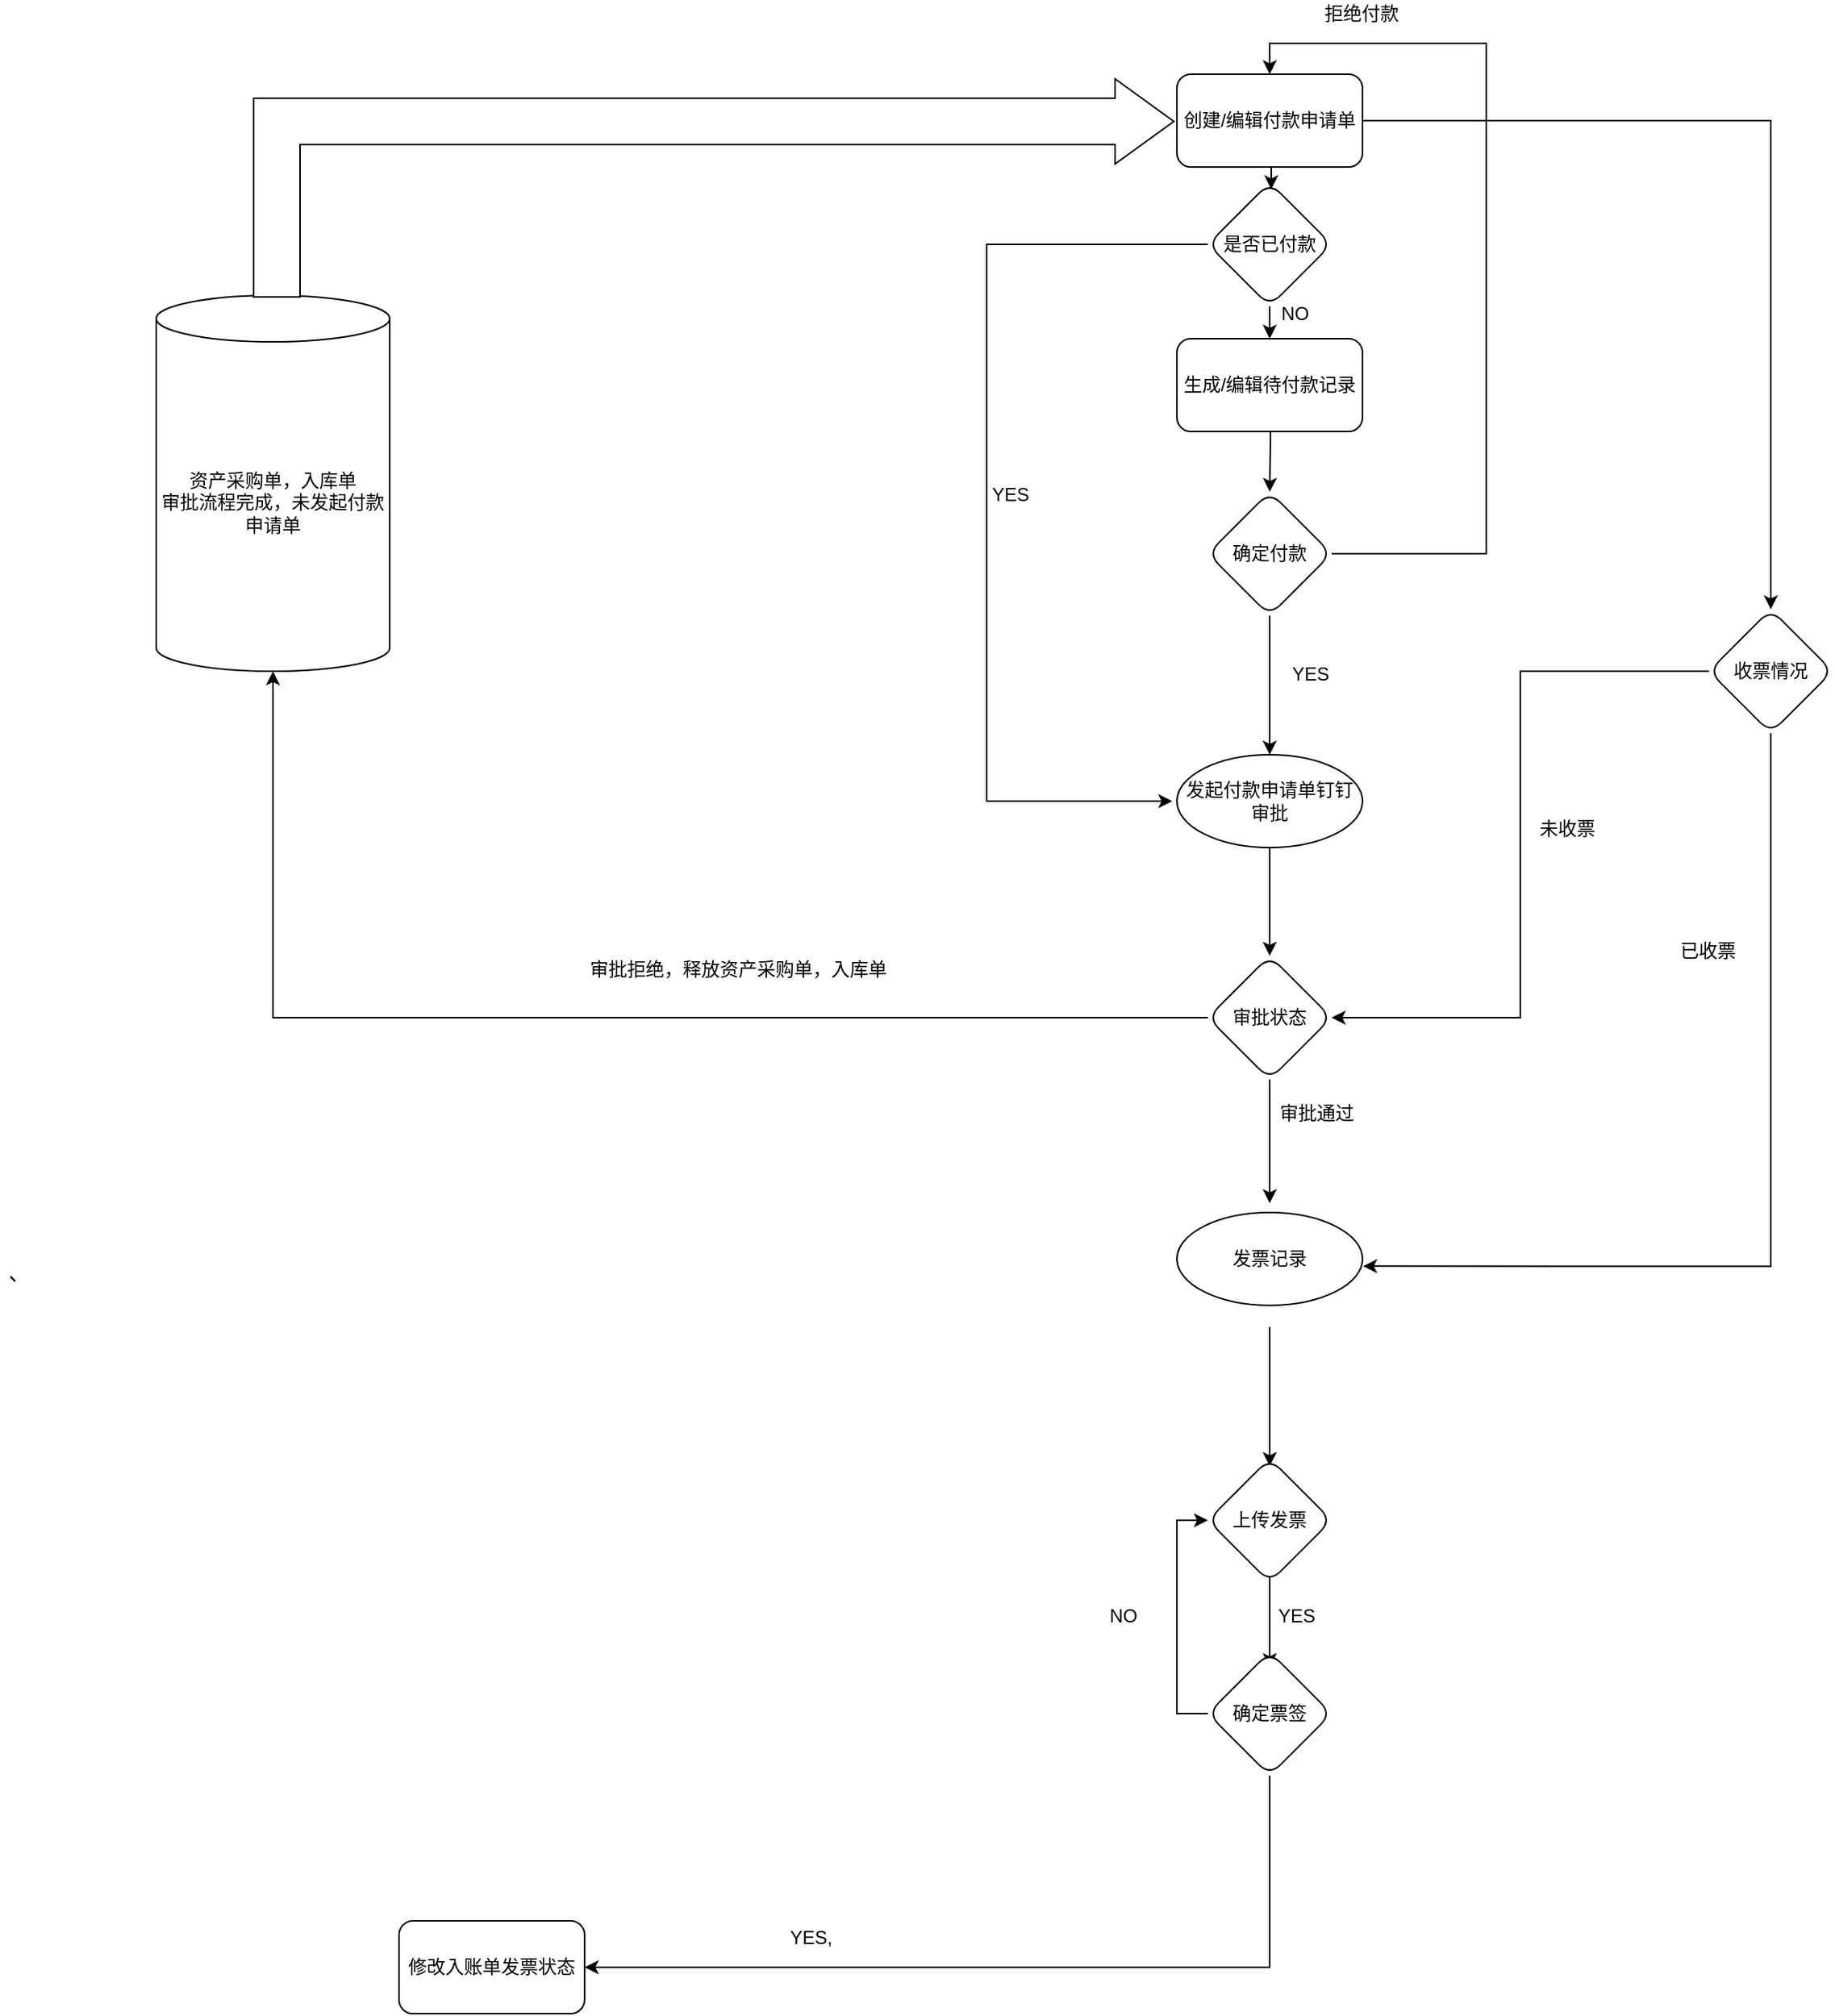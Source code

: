 <mxfile version="16.6.7" type="github">
  <diagram id="C5RBs43oDa-KdzZeNtuy" name="Page-1">
    <mxGraphModel dx="2416" dy="800" grid="0" gridSize="10" guides="1" tooltips="1" connect="1" arrows="1" fold="1" page="0" pageScale="1" pageWidth="827" pageHeight="1169" math="0" shadow="0">
      <root>
        <mxCell id="WIyWlLk6GJQsqaUBKTNV-0" />
        <mxCell id="WIyWlLk6GJQsqaUBKTNV-1" parent="WIyWlLk6GJQsqaUBKTNV-0" />
        <mxCell id="cy9fZc_ROtudFbPBsR4I-3" value="资产采购单，入库单&lt;br&gt;审批流程完成，未发起付款申请单" style="shape=cylinder3;whiteSpace=wrap;html=1;boundedLbl=1;backgroundOutline=1;size=15;" vertex="1" parent="WIyWlLk6GJQsqaUBKTNV-1">
          <mxGeometry x="-446" y="286" width="151" height="243" as="geometry" />
        </mxCell>
        <mxCell id="cy9fZc_ROtudFbPBsR4I-40" value="" style="edgeStyle=orthogonalEdgeStyle;rounded=0;orthogonalLoop=1;jettySize=auto;html=1;" edge="1" parent="WIyWlLk6GJQsqaUBKTNV-1" source="cy9fZc_ROtudFbPBsR4I-4" target="cy9fZc_ROtudFbPBsR4I-39">
          <mxGeometry relative="1" as="geometry" />
        </mxCell>
        <mxCell id="cy9fZc_ROtudFbPBsR4I-66" style="edgeStyle=orthogonalEdgeStyle;rounded=0;orthogonalLoop=1;jettySize=auto;html=1;exitX=0.5;exitY=1;exitDx=0;exitDy=0;entryX=0.512;entryY=0.055;entryDx=0;entryDy=0;entryPerimeter=0;" edge="1" parent="WIyWlLk6GJQsqaUBKTNV-1" source="cy9fZc_ROtudFbPBsR4I-4" target="cy9fZc_ROtudFbPBsR4I-60">
          <mxGeometry relative="1" as="geometry" />
        </mxCell>
        <mxCell id="cy9fZc_ROtudFbPBsR4I-4" value="创建/编辑付款申请单" style="rounded=1;whiteSpace=wrap;html=1;" vertex="1" parent="WIyWlLk6GJQsqaUBKTNV-1">
          <mxGeometry x="214" y="143" width="120" height="60" as="geometry" />
        </mxCell>
        <mxCell id="cy9fZc_ROtudFbPBsR4I-10" value="" style="edgeStyle=orthogonalEdgeStyle;rounded=0;orthogonalLoop=1;jettySize=auto;html=1;" edge="1" parent="WIyWlLk6GJQsqaUBKTNV-1" target="cy9fZc_ROtudFbPBsR4I-9">
          <mxGeometry relative="1" as="geometry">
            <mxPoint x="274" y="343" as="sourcePoint" />
          </mxGeometry>
        </mxCell>
        <mxCell id="cy9fZc_ROtudFbPBsR4I-12" value="" style="edgeStyle=orthogonalEdgeStyle;rounded=0;orthogonalLoop=1;jettySize=auto;html=1;" edge="1" parent="WIyWlLk6GJQsqaUBKTNV-1" source="cy9fZc_ROtudFbPBsR4I-9" target="cy9fZc_ROtudFbPBsR4I-11">
          <mxGeometry relative="1" as="geometry" />
        </mxCell>
        <mxCell id="cy9fZc_ROtudFbPBsR4I-56" style="edgeStyle=orthogonalEdgeStyle;rounded=0;orthogonalLoop=1;jettySize=auto;html=1;exitX=1;exitY=0.5;exitDx=0;exitDy=0;entryX=0.5;entryY=0;entryDx=0;entryDy=0;" edge="1" parent="WIyWlLk6GJQsqaUBKTNV-1" source="cy9fZc_ROtudFbPBsR4I-9" target="cy9fZc_ROtudFbPBsR4I-4">
          <mxGeometry relative="1" as="geometry">
            <mxPoint x="410.63" y="291.444" as="targetPoint" />
            <Array as="points">
              <mxPoint x="414" y="453" />
              <mxPoint x="414" y="123" />
              <mxPoint x="274" y="123" />
            </Array>
          </mxGeometry>
        </mxCell>
        <mxCell id="cy9fZc_ROtudFbPBsR4I-9" value="确定付款" style="rhombus;whiteSpace=wrap;html=1;rounded=1;" vertex="1" parent="WIyWlLk6GJQsqaUBKTNV-1">
          <mxGeometry x="234" y="413" width="80" height="80" as="geometry" />
        </mxCell>
        <mxCell id="cy9fZc_ROtudFbPBsR4I-14" value="" style="edgeStyle=orthogonalEdgeStyle;rounded=0;orthogonalLoop=1;jettySize=auto;html=1;" edge="1" parent="WIyWlLk6GJQsqaUBKTNV-1" source="cy9fZc_ROtudFbPBsR4I-11" target="cy9fZc_ROtudFbPBsR4I-13">
          <mxGeometry relative="1" as="geometry" />
        </mxCell>
        <mxCell id="cy9fZc_ROtudFbPBsR4I-11" value="发起付款申请单钉钉审批" style="ellipse;whiteSpace=wrap;html=1;rounded=1;" vertex="1" parent="WIyWlLk6GJQsqaUBKTNV-1">
          <mxGeometry x="214" y="583" width="120" height="60" as="geometry" />
        </mxCell>
        <mxCell id="cy9fZc_ROtudFbPBsR4I-20" value="" style="edgeStyle=orthogonalEdgeStyle;rounded=0;orthogonalLoop=1;jettySize=auto;html=1;" edge="1" parent="WIyWlLk6GJQsqaUBKTNV-1" source="cy9fZc_ROtudFbPBsR4I-13">
          <mxGeometry relative="1" as="geometry">
            <mxPoint x="274" y="873" as="targetPoint" />
          </mxGeometry>
        </mxCell>
        <mxCell id="cy9fZc_ROtudFbPBsR4I-87" style="edgeStyle=orthogonalEdgeStyle;rounded=0;orthogonalLoop=1;jettySize=auto;html=1;exitX=0;exitY=0.5;exitDx=0;exitDy=0;" edge="1" parent="WIyWlLk6GJQsqaUBKTNV-1" source="cy9fZc_ROtudFbPBsR4I-13" target="cy9fZc_ROtudFbPBsR4I-3">
          <mxGeometry relative="1" as="geometry" />
        </mxCell>
        <mxCell id="cy9fZc_ROtudFbPBsR4I-13" value="审批状态" style="rhombus;whiteSpace=wrap;html=1;rounded=1;" vertex="1" parent="WIyWlLk6GJQsqaUBKTNV-1">
          <mxGeometry x="234" y="713" width="80" height="80" as="geometry" />
        </mxCell>
        <mxCell id="cy9fZc_ROtudFbPBsR4I-22" value="" style="edgeStyle=orthogonalEdgeStyle;rounded=0;orthogonalLoop=1;jettySize=auto;html=1;" edge="1" parent="WIyWlLk6GJQsqaUBKTNV-1">
          <mxGeometry relative="1" as="geometry">
            <mxPoint x="274" y="953" as="sourcePoint" />
            <mxPoint x="274" y="1043" as="targetPoint" />
          </mxGeometry>
        </mxCell>
        <mxCell id="cy9fZc_ROtudFbPBsR4I-24" value="" style="edgeStyle=orthogonalEdgeStyle;rounded=0;orthogonalLoop=1;jettySize=auto;html=1;" edge="1" parent="WIyWlLk6GJQsqaUBKTNV-1">
          <mxGeometry relative="1" as="geometry">
            <mxPoint x="274" y="1103" as="sourcePoint" />
            <mxPoint x="274" y="1173" as="targetPoint" />
          </mxGeometry>
        </mxCell>
        <mxCell id="cy9fZc_ROtudFbPBsR4I-31" value="" style="html=1;shadow=0;dashed=0;align=center;verticalAlign=middle;shape=mxgraph.arrows2.bendArrow;dy=15;dx=38;notch=0;arrowHead=55;rounded=0;" vertex="1" parent="WIyWlLk6GJQsqaUBKTNV-1">
          <mxGeometry x="-383" y="146" width="595" height="141" as="geometry" />
        </mxCell>
        <mxCell id="cy9fZc_ROtudFbPBsR4I-35" value="审批拒绝，释放资产采购单，入库单" style="text;html=1;align=center;verticalAlign=middle;resizable=0;points=[];autosize=1;strokeColor=none;fillColor=none;" vertex="1" parent="WIyWlLk6GJQsqaUBKTNV-1">
          <mxGeometry x="-171" y="713" width="202" height="18" as="geometry" />
        </mxCell>
        <mxCell id="cy9fZc_ROtudFbPBsR4I-36" value="审批通过" style="text;html=1;align=center;verticalAlign=middle;resizable=0;points=[];autosize=1;strokeColor=none;fillColor=none;" vertex="1" parent="WIyWlLk6GJQsqaUBKTNV-1">
          <mxGeometry x="275" y="806" width="58" height="18" as="geometry" />
        </mxCell>
        <mxCell id="cy9fZc_ROtudFbPBsR4I-38" value="发票记录" style="ellipse;whiteSpace=wrap;html=1;rounded=1;" vertex="1" parent="WIyWlLk6GJQsqaUBKTNV-1">
          <mxGeometry x="214" y="879" width="120" height="60" as="geometry" />
        </mxCell>
        <mxCell id="cy9fZc_ROtudFbPBsR4I-41" style="edgeStyle=orthogonalEdgeStyle;rounded=0;orthogonalLoop=1;jettySize=auto;html=1;exitX=0.5;exitY=1;exitDx=0;exitDy=0;entryX=1.003;entryY=0.578;entryDx=0;entryDy=0;entryPerimeter=0;" edge="1" parent="WIyWlLk6GJQsqaUBKTNV-1" source="cy9fZc_ROtudFbPBsR4I-39" target="cy9fZc_ROtudFbPBsR4I-38">
          <mxGeometry relative="1" as="geometry">
            <mxPoint x="527" y="837" as="targetPoint" />
          </mxGeometry>
        </mxCell>
        <mxCell id="cy9fZc_ROtudFbPBsR4I-43" style="edgeStyle=orthogonalEdgeStyle;rounded=0;orthogonalLoop=1;jettySize=auto;html=1;exitX=0;exitY=0.5;exitDx=0;exitDy=0;entryX=1;entryY=0.5;entryDx=0;entryDy=0;" edge="1" parent="WIyWlLk6GJQsqaUBKTNV-1" source="cy9fZc_ROtudFbPBsR4I-39" target="cy9fZc_ROtudFbPBsR4I-13">
          <mxGeometry relative="1" as="geometry" />
        </mxCell>
        <mxCell id="cy9fZc_ROtudFbPBsR4I-39" value="收票情况" style="rhombus;whiteSpace=wrap;html=1;rounded=1;" vertex="1" parent="WIyWlLk6GJQsqaUBKTNV-1">
          <mxGeometry x="558" y="489" width="80" height="80" as="geometry" />
        </mxCell>
        <mxCell id="cy9fZc_ROtudFbPBsR4I-42" value="已收票" style="text;html=1;align=center;verticalAlign=middle;resizable=0;points=[];autosize=1;strokeColor=none;fillColor=none;" vertex="1" parent="WIyWlLk6GJQsqaUBKTNV-1">
          <mxGeometry x="534" y="701" width="46" height="18" as="geometry" />
        </mxCell>
        <mxCell id="cy9fZc_ROtudFbPBsR4I-44" value="未收票" style="text;html=1;align=center;verticalAlign=middle;resizable=0;points=[];autosize=1;strokeColor=none;fillColor=none;" vertex="1" parent="WIyWlLk6GJQsqaUBKTNV-1">
          <mxGeometry x="443" y="622" width="46" height="18" as="geometry" />
        </mxCell>
        <mxCell id="cy9fZc_ROtudFbPBsR4I-45" value="上传发票" style="rhombus;whiteSpace=wrap;html=1;rounded=1;" vertex="1" parent="WIyWlLk6GJQsqaUBKTNV-1">
          <mxGeometry x="234" y="1038" width="80" height="80" as="geometry" />
        </mxCell>
        <mxCell id="cy9fZc_ROtudFbPBsR4I-49" value="YES" style="text;html=1;align=center;verticalAlign=middle;resizable=0;points=[];autosize=1;strokeColor=none;fillColor=none;" vertex="1" parent="WIyWlLk6GJQsqaUBKTNV-1">
          <mxGeometry x="274" y="1131" width="34" height="18" as="geometry" />
        </mxCell>
        <mxCell id="cy9fZc_ROtudFbPBsR4I-69" style="edgeStyle=orthogonalEdgeStyle;rounded=0;orthogonalLoop=1;jettySize=auto;html=1;exitX=0.5;exitY=1;exitDx=0;exitDy=0;entryX=1;entryY=0.5;entryDx=0;entryDy=0;" edge="1" parent="WIyWlLk6GJQsqaUBKTNV-1" source="cy9fZc_ROtudFbPBsR4I-51" target="cy9fZc_ROtudFbPBsR4I-68">
          <mxGeometry relative="1" as="geometry" />
        </mxCell>
        <mxCell id="cy9fZc_ROtudFbPBsR4I-88" style="edgeStyle=orthogonalEdgeStyle;rounded=0;orthogonalLoop=1;jettySize=auto;html=1;exitX=0;exitY=0.5;exitDx=0;exitDy=0;entryX=0;entryY=0.5;entryDx=0;entryDy=0;" edge="1" parent="WIyWlLk6GJQsqaUBKTNV-1" source="cy9fZc_ROtudFbPBsR4I-51" target="cy9fZc_ROtudFbPBsR4I-45">
          <mxGeometry relative="1" as="geometry" />
        </mxCell>
        <mxCell id="cy9fZc_ROtudFbPBsR4I-51" value="确定票签" style="rhombus;whiteSpace=wrap;html=1;rounded=1;" vertex="1" parent="WIyWlLk6GJQsqaUBKTNV-1">
          <mxGeometry x="234" y="1163" width="80" height="80" as="geometry" />
        </mxCell>
        <mxCell id="cy9fZc_ROtudFbPBsR4I-53" value="NO" style="text;html=1;align=center;verticalAlign=middle;resizable=0;points=[];autosize=1;strokeColor=none;fillColor=none;" vertex="1" parent="WIyWlLk6GJQsqaUBKTNV-1">
          <mxGeometry x="165" y="1131" width="28" height="18" as="geometry" />
        </mxCell>
        <mxCell id="cy9fZc_ROtudFbPBsR4I-54" value="生成/编辑待付款记录" style="rounded=1;whiteSpace=wrap;html=1;" vertex="1" parent="WIyWlLk6GJQsqaUBKTNV-1">
          <mxGeometry x="214" y="314" width="120" height="60" as="geometry" />
        </mxCell>
        <mxCell id="cy9fZc_ROtudFbPBsR4I-55" value="YES" style="text;html=1;align=center;verticalAlign=middle;resizable=0;points=[];autosize=1;strokeColor=none;fillColor=none;" vertex="1" parent="WIyWlLk6GJQsqaUBKTNV-1">
          <mxGeometry x="283" y="522" width="34" height="18" as="geometry" />
        </mxCell>
        <mxCell id="cy9fZc_ROtudFbPBsR4I-57" value="拒绝付款" style="text;html=1;align=center;verticalAlign=middle;resizable=0;points=[];autosize=1;strokeColor=none;fillColor=none;" vertex="1" parent="WIyWlLk6GJQsqaUBKTNV-1">
          <mxGeometry x="304" y="95" width="58" height="18" as="geometry" />
        </mxCell>
        <mxCell id="cy9fZc_ROtudFbPBsR4I-62" style="edgeStyle=orthogonalEdgeStyle;rounded=0;orthogonalLoop=1;jettySize=auto;html=1;exitX=0.5;exitY=1;exitDx=0;exitDy=0;entryX=0.5;entryY=0;entryDx=0;entryDy=0;" edge="1" parent="WIyWlLk6GJQsqaUBKTNV-1" source="cy9fZc_ROtudFbPBsR4I-60" target="cy9fZc_ROtudFbPBsR4I-54">
          <mxGeometry relative="1" as="geometry" />
        </mxCell>
        <mxCell id="cy9fZc_ROtudFbPBsR4I-63" style="edgeStyle=orthogonalEdgeStyle;rounded=0;orthogonalLoop=1;jettySize=auto;html=1;exitX=0;exitY=0.5;exitDx=0;exitDy=0;" edge="1" parent="WIyWlLk6GJQsqaUBKTNV-1" source="cy9fZc_ROtudFbPBsR4I-60">
          <mxGeometry relative="1" as="geometry">
            <mxPoint x="211" y="613" as="targetPoint" />
            <Array as="points">
              <mxPoint x="91" y="253" />
              <mxPoint x="91" y="613" />
            </Array>
          </mxGeometry>
        </mxCell>
        <mxCell id="cy9fZc_ROtudFbPBsR4I-60" value="是否已付款" style="rhombus;whiteSpace=wrap;html=1;rounded=1;" vertex="1" parent="WIyWlLk6GJQsqaUBKTNV-1">
          <mxGeometry x="234" y="213" width="80" height="80" as="geometry" />
        </mxCell>
        <mxCell id="cy9fZc_ROtudFbPBsR4I-64" value="YES" style="text;html=1;align=center;verticalAlign=middle;resizable=0;points=[];autosize=1;strokeColor=none;fillColor=none;" vertex="1" parent="WIyWlLk6GJQsqaUBKTNV-1">
          <mxGeometry x="89" y="406" width="34" height="18" as="geometry" />
        </mxCell>
        <mxCell id="cy9fZc_ROtudFbPBsR4I-65" value="NO" style="text;html=1;align=center;verticalAlign=middle;resizable=0;points=[];autosize=1;strokeColor=none;fillColor=none;" vertex="1" parent="WIyWlLk6GJQsqaUBKTNV-1">
          <mxGeometry x="276" y="289" width="28" height="18" as="geometry" />
        </mxCell>
        <mxCell id="cy9fZc_ROtudFbPBsR4I-68" value="修改入账单发票状态" style="whiteSpace=wrap;html=1;rounded=1;" vertex="1" parent="WIyWlLk6GJQsqaUBKTNV-1">
          <mxGeometry x="-289" y="1337" width="120" height="60" as="geometry" />
        </mxCell>
        <mxCell id="cy9fZc_ROtudFbPBsR4I-70" value="YES," style="text;html=1;align=center;verticalAlign=middle;resizable=0;points=[];autosize=1;strokeColor=none;fillColor=none;" vertex="1" parent="WIyWlLk6GJQsqaUBKTNV-1">
          <mxGeometry x="-42" y="1339" width="38" height="18" as="geometry" />
        </mxCell>
        <mxCell id="cy9fZc_ROtudFbPBsR4I-79" value="&lt;div style=&quot;text-align: left&quot;&gt;&lt;span style=&quot;font-size: 14px&quot;&gt;、&lt;/span&gt;&lt;/div&gt;" style="text;html=1;align=center;verticalAlign=middle;resizable=0;points=[];autosize=1;strokeColor=none;fillColor=none;" vertex="1" parent="WIyWlLk6GJQsqaUBKTNV-1">
          <mxGeometry x="-547" y="908" width="24" height="19" as="geometry" />
        </mxCell>
      </root>
    </mxGraphModel>
  </diagram>
</mxfile>
